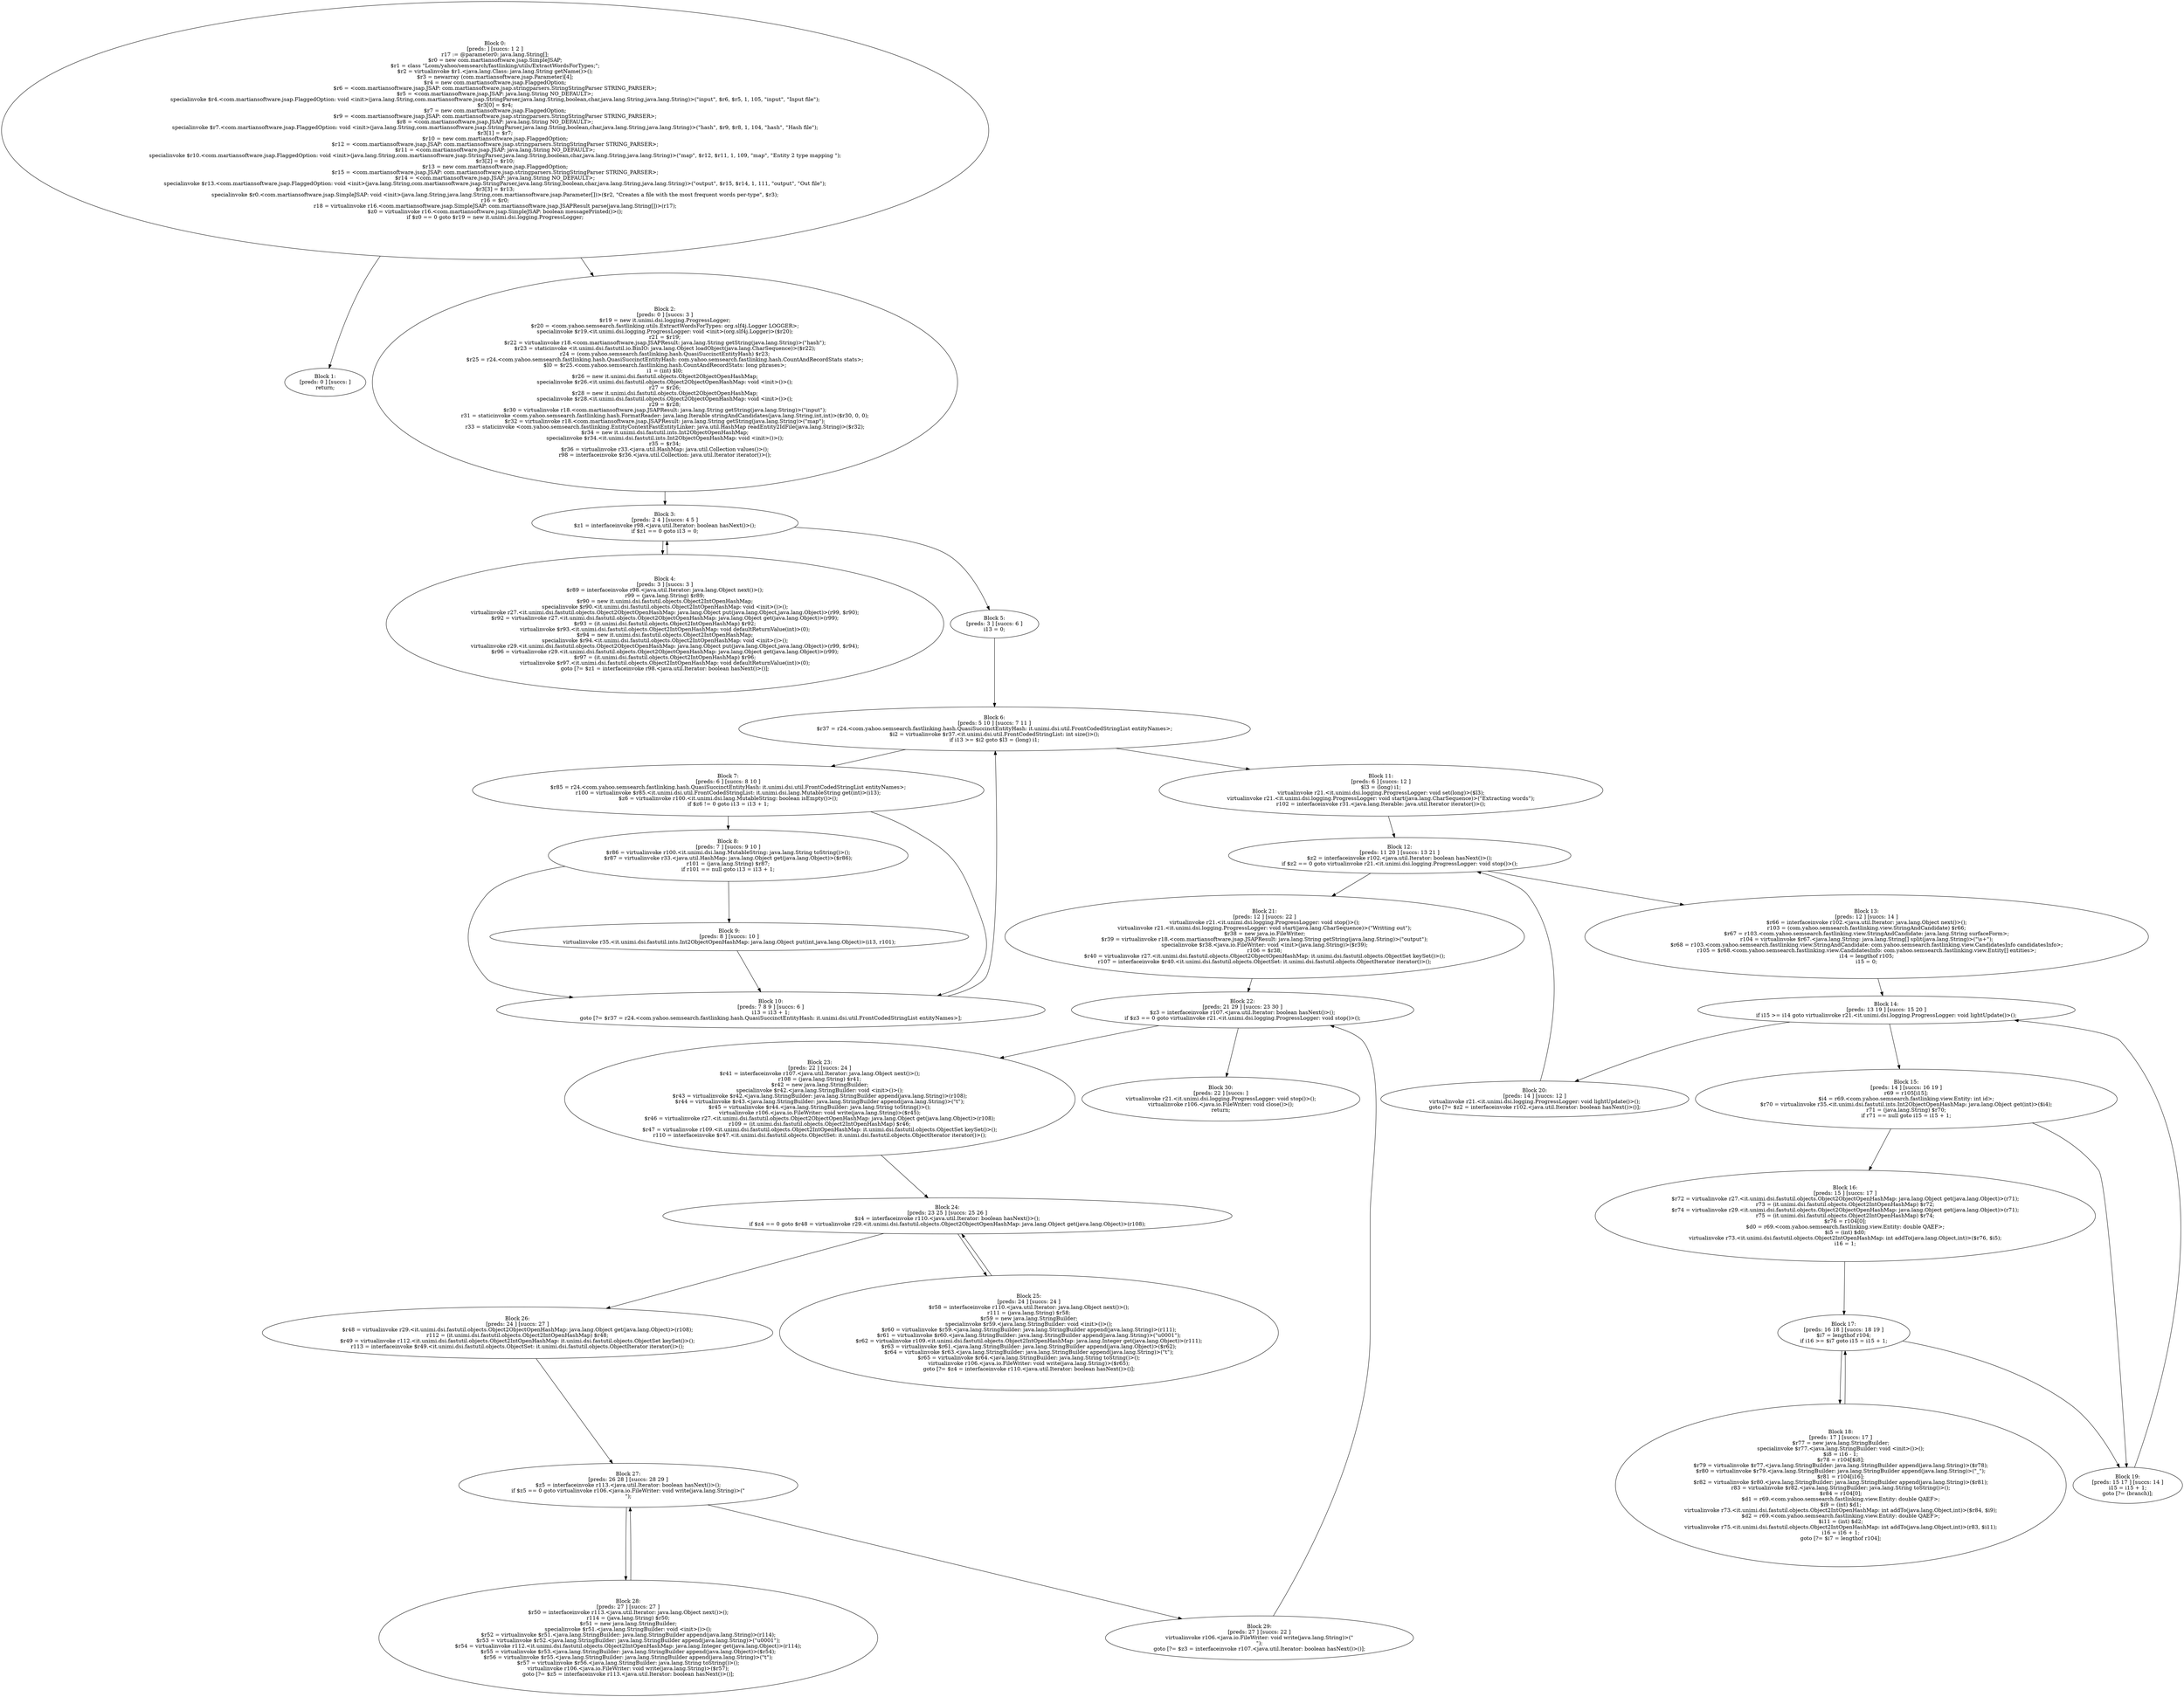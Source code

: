 digraph "unitGraph" {
    "Block 0:
[preds: ] [succs: 1 2 ]
r17 := @parameter0: java.lang.String[];
$r0 = new com.martiansoftware.jsap.SimpleJSAP;
$r1 = class \"Lcom/yahoo/semsearch/fastlinking/utils/ExtractWordsForTypes;\";
$r2 = virtualinvoke $r1.<java.lang.Class: java.lang.String getName()>();
$r3 = newarray (com.martiansoftware.jsap.Parameter)[4];
$r4 = new com.martiansoftware.jsap.FlaggedOption;
$r6 = <com.martiansoftware.jsap.JSAP: com.martiansoftware.jsap.stringparsers.StringStringParser STRING_PARSER>;
$r5 = <com.martiansoftware.jsap.JSAP: java.lang.String NO_DEFAULT>;
specialinvoke $r4.<com.martiansoftware.jsap.FlaggedOption: void <init>(java.lang.String,com.martiansoftware.jsap.StringParser,java.lang.String,boolean,char,java.lang.String,java.lang.String)>(\"input\", $r6, $r5, 1, 105, \"input\", \"Input file\");
$r3[0] = $r4;
$r7 = new com.martiansoftware.jsap.FlaggedOption;
$r9 = <com.martiansoftware.jsap.JSAP: com.martiansoftware.jsap.stringparsers.StringStringParser STRING_PARSER>;
$r8 = <com.martiansoftware.jsap.JSAP: java.lang.String NO_DEFAULT>;
specialinvoke $r7.<com.martiansoftware.jsap.FlaggedOption: void <init>(java.lang.String,com.martiansoftware.jsap.StringParser,java.lang.String,boolean,char,java.lang.String,java.lang.String)>(\"hash\", $r9, $r8, 1, 104, \"hash\", \"Hash file\");
$r3[1] = $r7;
$r10 = new com.martiansoftware.jsap.FlaggedOption;
$r12 = <com.martiansoftware.jsap.JSAP: com.martiansoftware.jsap.stringparsers.StringStringParser STRING_PARSER>;
$r11 = <com.martiansoftware.jsap.JSAP: java.lang.String NO_DEFAULT>;
specialinvoke $r10.<com.martiansoftware.jsap.FlaggedOption: void <init>(java.lang.String,com.martiansoftware.jsap.StringParser,java.lang.String,boolean,char,java.lang.String,java.lang.String)>(\"map\", $r12, $r11, 1, 109, \"map\", \"Entity 2 type mapping \");
$r3[2] = $r10;
$r13 = new com.martiansoftware.jsap.FlaggedOption;
$r15 = <com.martiansoftware.jsap.JSAP: com.martiansoftware.jsap.stringparsers.StringStringParser STRING_PARSER>;
$r14 = <com.martiansoftware.jsap.JSAP: java.lang.String NO_DEFAULT>;
specialinvoke $r13.<com.martiansoftware.jsap.FlaggedOption: void <init>(java.lang.String,com.martiansoftware.jsap.StringParser,java.lang.String,boolean,char,java.lang.String,java.lang.String)>(\"output\", $r15, $r14, 1, 111, \"output\", \"Out file\");
$r3[3] = $r13;
specialinvoke $r0.<com.martiansoftware.jsap.SimpleJSAP: void <init>(java.lang.String,java.lang.String,com.martiansoftware.jsap.Parameter[])>($r2, \"Creates a file with the most frequent words per-type\", $r3);
r16 = $r0;
r18 = virtualinvoke r16.<com.martiansoftware.jsap.SimpleJSAP: com.martiansoftware.jsap.JSAPResult parse(java.lang.String[])>(r17);
$z0 = virtualinvoke r16.<com.martiansoftware.jsap.SimpleJSAP: boolean messagePrinted()>();
if $z0 == 0 goto $r19 = new it.unimi.dsi.logging.ProgressLogger;
"
    "Block 1:
[preds: 0 ] [succs: ]
return;
"
    "Block 2:
[preds: 0 ] [succs: 3 ]
$r19 = new it.unimi.dsi.logging.ProgressLogger;
$r20 = <com.yahoo.semsearch.fastlinking.utils.ExtractWordsForTypes: org.slf4j.Logger LOGGER>;
specialinvoke $r19.<it.unimi.dsi.logging.ProgressLogger: void <init>(org.slf4j.Logger)>($r20);
r21 = $r19;
$r22 = virtualinvoke r18.<com.martiansoftware.jsap.JSAPResult: java.lang.String getString(java.lang.String)>(\"hash\");
$r23 = staticinvoke <it.unimi.dsi.fastutil.io.BinIO: java.lang.Object loadObject(java.lang.CharSequence)>($r22);
r24 = (com.yahoo.semsearch.fastlinking.hash.QuasiSuccinctEntityHash) $r23;
$r25 = r24.<com.yahoo.semsearch.fastlinking.hash.QuasiSuccinctEntityHash: com.yahoo.semsearch.fastlinking.hash.CountAndRecordStats stats>;
$l0 = $r25.<com.yahoo.semsearch.fastlinking.hash.CountAndRecordStats: long phrases>;
i1 = (int) $l0;
$r26 = new it.unimi.dsi.fastutil.objects.Object2ObjectOpenHashMap;
specialinvoke $r26.<it.unimi.dsi.fastutil.objects.Object2ObjectOpenHashMap: void <init>()>();
r27 = $r26;
$r28 = new it.unimi.dsi.fastutil.objects.Object2ObjectOpenHashMap;
specialinvoke $r28.<it.unimi.dsi.fastutil.objects.Object2ObjectOpenHashMap: void <init>()>();
r29 = $r28;
$r30 = virtualinvoke r18.<com.martiansoftware.jsap.JSAPResult: java.lang.String getString(java.lang.String)>(\"input\");
r31 = staticinvoke <com.yahoo.semsearch.fastlinking.hash.FormatReader: java.lang.Iterable stringAndCandidates(java.lang.String,int,int)>($r30, 0, 0);
$r32 = virtualinvoke r18.<com.martiansoftware.jsap.JSAPResult: java.lang.String getString(java.lang.String)>(\"map\");
r33 = staticinvoke <com.yahoo.semsearch.fastlinking.EntityContextFastEntityLinker: java.util.HashMap readEntity2IdFile(java.lang.String)>($r32);
$r34 = new it.unimi.dsi.fastutil.ints.Int2ObjectOpenHashMap;
specialinvoke $r34.<it.unimi.dsi.fastutil.ints.Int2ObjectOpenHashMap: void <init>()>();
r35 = $r34;
$r36 = virtualinvoke r33.<java.util.HashMap: java.util.Collection values()>();
r98 = interfaceinvoke $r36.<java.util.Collection: java.util.Iterator iterator()>();
"
    "Block 3:
[preds: 2 4 ] [succs: 4 5 ]
$z1 = interfaceinvoke r98.<java.util.Iterator: boolean hasNext()>();
if $z1 == 0 goto i13 = 0;
"
    "Block 4:
[preds: 3 ] [succs: 3 ]
$r89 = interfaceinvoke r98.<java.util.Iterator: java.lang.Object next()>();
r99 = (java.lang.String) $r89;
$r90 = new it.unimi.dsi.fastutil.objects.Object2IntOpenHashMap;
specialinvoke $r90.<it.unimi.dsi.fastutil.objects.Object2IntOpenHashMap: void <init>()>();
virtualinvoke r27.<it.unimi.dsi.fastutil.objects.Object2ObjectOpenHashMap: java.lang.Object put(java.lang.Object,java.lang.Object)>(r99, $r90);
$r92 = virtualinvoke r27.<it.unimi.dsi.fastutil.objects.Object2ObjectOpenHashMap: java.lang.Object get(java.lang.Object)>(r99);
$r93 = (it.unimi.dsi.fastutil.objects.Object2IntOpenHashMap) $r92;
virtualinvoke $r93.<it.unimi.dsi.fastutil.objects.Object2IntOpenHashMap: void defaultReturnValue(int)>(0);
$r94 = new it.unimi.dsi.fastutil.objects.Object2IntOpenHashMap;
specialinvoke $r94.<it.unimi.dsi.fastutil.objects.Object2IntOpenHashMap: void <init>()>();
virtualinvoke r29.<it.unimi.dsi.fastutil.objects.Object2ObjectOpenHashMap: java.lang.Object put(java.lang.Object,java.lang.Object)>(r99, $r94);
$r96 = virtualinvoke r29.<it.unimi.dsi.fastutil.objects.Object2ObjectOpenHashMap: java.lang.Object get(java.lang.Object)>(r99);
$r97 = (it.unimi.dsi.fastutil.objects.Object2IntOpenHashMap) $r96;
virtualinvoke $r97.<it.unimi.dsi.fastutil.objects.Object2IntOpenHashMap: void defaultReturnValue(int)>(0);
goto [?= $z1 = interfaceinvoke r98.<java.util.Iterator: boolean hasNext()>()];
"
    "Block 5:
[preds: 3 ] [succs: 6 ]
i13 = 0;
"
    "Block 6:
[preds: 5 10 ] [succs: 7 11 ]
$r37 = r24.<com.yahoo.semsearch.fastlinking.hash.QuasiSuccinctEntityHash: it.unimi.dsi.util.FrontCodedStringList entityNames>;
$i2 = virtualinvoke $r37.<it.unimi.dsi.util.FrontCodedStringList: int size()>();
if i13 >= $i2 goto $l3 = (long) i1;
"
    "Block 7:
[preds: 6 ] [succs: 8 10 ]
$r85 = r24.<com.yahoo.semsearch.fastlinking.hash.QuasiSuccinctEntityHash: it.unimi.dsi.util.FrontCodedStringList entityNames>;
r100 = virtualinvoke $r85.<it.unimi.dsi.util.FrontCodedStringList: it.unimi.dsi.lang.MutableString get(int)>(i13);
$z6 = virtualinvoke r100.<it.unimi.dsi.lang.MutableString: boolean isEmpty()>();
if $z6 != 0 goto i13 = i13 + 1;
"
    "Block 8:
[preds: 7 ] [succs: 9 10 ]
$r86 = virtualinvoke r100.<it.unimi.dsi.lang.MutableString: java.lang.String toString()>();
$r87 = virtualinvoke r33.<java.util.HashMap: java.lang.Object get(java.lang.Object)>($r86);
r101 = (java.lang.String) $r87;
if r101 == null goto i13 = i13 + 1;
"
    "Block 9:
[preds: 8 ] [succs: 10 ]
virtualinvoke r35.<it.unimi.dsi.fastutil.ints.Int2ObjectOpenHashMap: java.lang.Object put(int,java.lang.Object)>(i13, r101);
"
    "Block 10:
[preds: 7 8 9 ] [succs: 6 ]
i13 = i13 + 1;
goto [?= $r37 = r24.<com.yahoo.semsearch.fastlinking.hash.QuasiSuccinctEntityHash: it.unimi.dsi.util.FrontCodedStringList entityNames>];
"
    "Block 11:
[preds: 6 ] [succs: 12 ]
$l3 = (long) i1;
virtualinvoke r21.<it.unimi.dsi.logging.ProgressLogger: void set(long)>($l3);
virtualinvoke r21.<it.unimi.dsi.logging.ProgressLogger: void start(java.lang.CharSequence)>(\"Extracting words\");
r102 = interfaceinvoke r31.<java.lang.Iterable: java.util.Iterator iterator()>();
"
    "Block 12:
[preds: 11 20 ] [succs: 13 21 ]
$z2 = interfaceinvoke r102.<java.util.Iterator: boolean hasNext()>();
if $z2 == 0 goto virtualinvoke r21.<it.unimi.dsi.logging.ProgressLogger: void stop()>();
"
    "Block 13:
[preds: 12 ] [succs: 14 ]
$r66 = interfaceinvoke r102.<java.util.Iterator: java.lang.Object next()>();
r103 = (com.yahoo.semsearch.fastlinking.view.StringAndCandidate) $r66;
$r67 = r103.<com.yahoo.semsearch.fastlinking.view.StringAndCandidate: java.lang.String surfaceForm>;
r104 = virtualinvoke $r67.<java.lang.String: java.lang.String[] split(java.lang.String)>(\"\\s+\");
$r68 = r103.<com.yahoo.semsearch.fastlinking.view.StringAndCandidate: com.yahoo.semsearch.fastlinking.view.CandidatesInfo candidatesInfo>;
r105 = $r68.<com.yahoo.semsearch.fastlinking.view.CandidatesInfo: com.yahoo.semsearch.fastlinking.view.Entity[] entities>;
i14 = lengthof r105;
i15 = 0;
"
    "Block 14:
[preds: 13 19 ] [succs: 15 20 ]
if i15 >= i14 goto virtualinvoke r21.<it.unimi.dsi.logging.ProgressLogger: void lightUpdate()>();
"
    "Block 15:
[preds: 14 ] [succs: 16 19 ]
r69 = r105[i15];
$i4 = r69.<com.yahoo.semsearch.fastlinking.view.Entity: int id>;
$r70 = virtualinvoke r35.<it.unimi.dsi.fastutil.ints.Int2ObjectOpenHashMap: java.lang.Object get(int)>($i4);
r71 = (java.lang.String) $r70;
if r71 == null goto i15 = i15 + 1;
"
    "Block 16:
[preds: 15 ] [succs: 17 ]
$r72 = virtualinvoke r27.<it.unimi.dsi.fastutil.objects.Object2ObjectOpenHashMap: java.lang.Object get(java.lang.Object)>(r71);
r73 = (it.unimi.dsi.fastutil.objects.Object2IntOpenHashMap) $r72;
$r74 = virtualinvoke r29.<it.unimi.dsi.fastutil.objects.Object2ObjectOpenHashMap: java.lang.Object get(java.lang.Object)>(r71);
r75 = (it.unimi.dsi.fastutil.objects.Object2IntOpenHashMap) $r74;
$r76 = r104[0];
$d0 = r69.<com.yahoo.semsearch.fastlinking.view.Entity: double QAEF>;
$i5 = (int) $d0;
virtualinvoke r73.<it.unimi.dsi.fastutil.objects.Object2IntOpenHashMap: int addTo(java.lang.Object,int)>($r76, $i5);
i16 = 1;
"
    "Block 17:
[preds: 16 18 ] [succs: 18 19 ]
$i7 = lengthof r104;
if i16 >= $i7 goto i15 = i15 + 1;
"
    "Block 18:
[preds: 17 ] [succs: 17 ]
$r77 = new java.lang.StringBuilder;
specialinvoke $r77.<java.lang.StringBuilder: void <init>()>();
$i8 = i16 - 1;
$r78 = r104[$i8];
$r79 = virtualinvoke $r77.<java.lang.StringBuilder: java.lang.StringBuilder append(java.lang.String)>($r78);
$r80 = virtualinvoke $r79.<java.lang.StringBuilder: java.lang.StringBuilder append(java.lang.String)>(\"_\");
$r81 = r104[i16];
$r82 = virtualinvoke $r80.<java.lang.StringBuilder: java.lang.StringBuilder append(java.lang.String)>($r81);
r83 = virtualinvoke $r82.<java.lang.StringBuilder: java.lang.String toString()>();
$r84 = r104[0];
$d1 = r69.<com.yahoo.semsearch.fastlinking.view.Entity: double QAEF>;
$i9 = (int) $d1;
virtualinvoke r73.<it.unimi.dsi.fastutil.objects.Object2IntOpenHashMap: int addTo(java.lang.Object,int)>($r84, $i9);
$d2 = r69.<com.yahoo.semsearch.fastlinking.view.Entity: double QAEF>;
$i11 = (int) $d2;
virtualinvoke r75.<it.unimi.dsi.fastutil.objects.Object2IntOpenHashMap: int addTo(java.lang.Object,int)>(r83, $i11);
i16 = i16 + 1;
goto [?= $i7 = lengthof r104];
"
    "Block 19:
[preds: 15 17 ] [succs: 14 ]
i15 = i15 + 1;
goto [?= (branch)];
"
    "Block 20:
[preds: 14 ] [succs: 12 ]
virtualinvoke r21.<it.unimi.dsi.logging.ProgressLogger: void lightUpdate()>();
goto [?= $z2 = interfaceinvoke r102.<java.util.Iterator: boolean hasNext()>()];
"
    "Block 21:
[preds: 12 ] [succs: 22 ]
virtualinvoke r21.<it.unimi.dsi.logging.ProgressLogger: void stop()>();
virtualinvoke r21.<it.unimi.dsi.logging.ProgressLogger: void start(java.lang.CharSequence)>(\"Writting out\");
$r38 = new java.io.FileWriter;
$r39 = virtualinvoke r18.<com.martiansoftware.jsap.JSAPResult: java.lang.String getString(java.lang.String)>(\"output\");
specialinvoke $r38.<java.io.FileWriter: void <init>(java.lang.String)>($r39);
r106 = $r38;
$r40 = virtualinvoke r27.<it.unimi.dsi.fastutil.objects.Object2ObjectOpenHashMap: it.unimi.dsi.fastutil.objects.ObjectSet keySet()>();
r107 = interfaceinvoke $r40.<it.unimi.dsi.fastutil.objects.ObjectSet: it.unimi.dsi.fastutil.objects.ObjectIterator iterator()>();
"
    "Block 22:
[preds: 21 29 ] [succs: 23 30 ]
$z3 = interfaceinvoke r107.<java.util.Iterator: boolean hasNext()>();
if $z3 == 0 goto virtualinvoke r21.<it.unimi.dsi.logging.ProgressLogger: void stop()>();
"
    "Block 23:
[preds: 22 ] [succs: 24 ]
$r41 = interfaceinvoke r107.<java.util.Iterator: java.lang.Object next()>();
r108 = (java.lang.String) $r41;
$r42 = new java.lang.StringBuilder;
specialinvoke $r42.<java.lang.StringBuilder: void <init>()>();
$r43 = virtualinvoke $r42.<java.lang.StringBuilder: java.lang.StringBuilder append(java.lang.String)>(r108);
$r44 = virtualinvoke $r43.<java.lang.StringBuilder: java.lang.StringBuilder append(java.lang.String)>(\"\t\");
$r45 = virtualinvoke $r44.<java.lang.StringBuilder: java.lang.String toString()>();
virtualinvoke r106.<java.io.FileWriter: void write(java.lang.String)>($r45);
$r46 = virtualinvoke r27.<it.unimi.dsi.fastutil.objects.Object2ObjectOpenHashMap: java.lang.Object get(java.lang.Object)>(r108);
r109 = (it.unimi.dsi.fastutil.objects.Object2IntOpenHashMap) $r46;
$r47 = virtualinvoke r109.<it.unimi.dsi.fastutil.objects.Object2IntOpenHashMap: it.unimi.dsi.fastutil.objects.ObjectSet keySet()>();
r110 = interfaceinvoke $r47.<it.unimi.dsi.fastutil.objects.ObjectSet: it.unimi.dsi.fastutil.objects.ObjectIterator iterator()>();
"
    "Block 24:
[preds: 23 25 ] [succs: 25 26 ]
$z4 = interfaceinvoke r110.<java.util.Iterator: boolean hasNext()>();
if $z4 == 0 goto $r48 = virtualinvoke r29.<it.unimi.dsi.fastutil.objects.Object2ObjectOpenHashMap: java.lang.Object get(java.lang.Object)>(r108);
"
    "Block 25:
[preds: 24 ] [succs: 24 ]
$r58 = interfaceinvoke r110.<java.util.Iterator: java.lang.Object next()>();
r111 = (java.lang.String) $r58;
$r59 = new java.lang.StringBuilder;
specialinvoke $r59.<java.lang.StringBuilder: void <init>()>();
$r60 = virtualinvoke $r59.<java.lang.StringBuilder: java.lang.StringBuilder append(java.lang.String)>(r111);
$r61 = virtualinvoke $r60.<java.lang.StringBuilder: java.lang.StringBuilder append(java.lang.String)>(\"\u0001\");
$r62 = virtualinvoke r109.<it.unimi.dsi.fastutil.objects.Object2IntOpenHashMap: java.lang.Integer get(java.lang.Object)>(r111);
$r63 = virtualinvoke $r61.<java.lang.StringBuilder: java.lang.StringBuilder append(java.lang.Object)>($r62);
$r64 = virtualinvoke $r63.<java.lang.StringBuilder: java.lang.StringBuilder append(java.lang.String)>(\"\t\");
$r65 = virtualinvoke $r64.<java.lang.StringBuilder: java.lang.String toString()>();
virtualinvoke r106.<java.io.FileWriter: void write(java.lang.String)>($r65);
goto [?= $z4 = interfaceinvoke r110.<java.util.Iterator: boolean hasNext()>()];
"
    "Block 26:
[preds: 24 ] [succs: 27 ]
$r48 = virtualinvoke r29.<it.unimi.dsi.fastutil.objects.Object2ObjectOpenHashMap: java.lang.Object get(java.lang.Object)>(r108);
r112 = (it.unimi.dsi.fastutil.objects.Object2IntOpenHashMap) $r48;
$r49 = virtualinvoke r112.<it.unimi.dsi.fastutil.objects.Object2IntOpenHashMap: it.unimi.dsi.fastutil.objects.ObjectSet keySet()>();
r113 = interfaceinvoke $r49.<it.unimi.dsi.fastutil.objects.ObjectSet: it.unimi.dsi.fastutil.objects.ObjectIterator iterator()>();
"
    "Block 27:
[preds: 26 28 ] [succs: 28 29 ]
$z5 = interfaceinvoke r113.<java.util.Iterator: boolean hasNext()>();
if $z5 == 0 goto virtualinvoke r106.<java.io.FileWriter: void write(java.lang.String)>(\"\n\");
"
    "Block 28:
[preds: 27 ] [succs: 27 ]
$r50 = interfaceinvoke r113.<java.util.Iterator: java.lang.Object next()>();
r114 = (java.lang.String) $r50;
$r51 = new java.lang.StringBuilder;
specialinvoke $r51.<java.lang.StringBuilder: void <init>()>();
$r52 = virtualinvoke $r51.<java.lang.StringBuilder: java.lang.StringBuilder append(java.lang.String)>(r114);
$r53 = virtualinvoke $r52.<java.lang.StringBuilder: java.lang.StringBuilder append(java.lang.String)>(\"\u0001\");
$r54 = virtualinvoke r112.<it.unimi.dsi.fastutil.objects.Object2IntOpenHashMap: java.lang.Integer get(java.lang.Object)>(r114);
$r55 = virtualinvoke $r53.<java.lang.StringBuilder: java.lang.StringBuilder append(java.lang.Object)>($r54);
$r56 = virtualinvoke $r55.<java.lang.StringBuilder: java.lang.StringBuilder append(java.lang.String)>(\"\t\");
$r57 = virtualinvoke $r56.<java.lang.StringBuilder: java.lang.String toString()>();
virtualinvoke r106.<java.io.FileWriter: void write(java.lang.String)>($r57);
goto [?= $z5 = interfaceinvoke r113.<java.util.Iterator: boolean hasNext()>()];
"
    "Block 29:
[preds: 27 ] [succs: 22 ]
virtualinvoke r106.<java.io.FileWriter: void write(java.lang.String)>(\"\n\");
goto [?= $z3 = interfaceinvoke r107.<java.util.Iterator: boolean hasNext()>()];
"
    "Block 30:
[preds: 22 ] [succs: ]
virtualinvoke r21.<it.unimi.dsi.logging.ProgressLogger: void stop()>();
virtualinvoke r106.<java.io.FileWriter: void close()>();
return;
"
    "Block 0:
[preds: ] [succs: 1 2 ]
r17 := @parameter0: java.lang.String[];
$r0 = new com.martiansoftware.jsap.SimpleJSAP;
$r1 = class \"Lcom/yahoo/semsearch/fastlinking/utils/ExtractWordsForTypes;\";
$r2 = virtualinvoke $r1.<java.lang.Class: java.lang.String getName()>();
$r3 = newarray (com.martiansoftware.jsap.Parameter)[4];
$r4 = new com.martiansoftware.jsap.FlaggedOption;
$r6 = <com.martiansoftware.jsap.JSAP: com.martiansoftware.jsap.stringparsers.StringStringParser STRING_PARSER>;
$r5 = <com.martiansoftware.jsap.JSAP: java.lang.String NO_DEFAULT>;
specialinvoke $r4.<com.martiansoftware.jsap.FlaggedOption: void <init>(java.lang.String,com.martiansoftware.jsap.StringParser,java.lang.String,boolean,char,java.lang.String,java.lang.String)>(\"input\", $r6, $r5, 1, 105, \"input\", \"Input file\");
$r3[0] = $r4;
$r7 = new com.martiansoftware.jsap.FlaggedOption;
$r9 = <com.martiansoftware.jsap.JSAP: com.martiansoftware.jsap.stringparsers.StringStringParser STRING_PARSER>;
$r8 = <com.martiansoftware.jsap.JSAP: java.lang.String NO_DEFAULT>;
specialinvoke $r7.<com.martiansoftware.jsap.FlaggedOption: void <init>(java.lang.String,com.martiansoftware.jsap.StringParser,java.lang.String,boolean,char,java.lang.String,java.lang.String)>(\"hash\", $r9, $r8, 1, 104, \"hash\", \"Hash file\");
$r3[1] = $r7;
$r10 = new com.martiansoftware.jsap.FlaggedOption;
$r12 = <com.martiansoftware.jsap.JSAP: com.martiansoftware.jsap.stringparsers.StringStringParser STRING_PARSER>;
$r11 = <com.martiansoftware.jsap.JSAP: java.lang.String NO_DEFAULT>;
specialinvoke $r10.<com.martiansoftware.jsap.FlaggedOption: void <init>(java.lang.String,com.martiansoftware.jsap.StringParser,java.lang.String,boolean,char,java.lang.String,java.lang.String)>(\"map\", $r12, $r11, 1, 109, \"map\", \"Entity 2 type mapping \");
$r3[2] = $r10;
$r13 = new com.martiansoftware.jsap.FlaggedOption;
$r15 = <com.martiansoftware.jsap.JSAP: com.martiansoftware.jsap.stringparsers.StringStringParser STRING_PARSER>;
$r14 = <com.martiansoftware.jsap.JSAP: java.lang.String NO_DEFAULT>;
specialinvoke $r13.<com.martiansoftware.jsap.FlaggedOption: void <init>(java.lang.String,com.martiansoftware.jsap.StringParser,java.lang.String,boolean,char,java.lang.String,java.lang.String)>(\"output\", $r15, $r14, 1, 111, \"output\", \"Out file\");
$r3[3] = $r13;
specialinvoke $r0.<com.martiansoftware.jsap.SimpleJSAP: void <init>(java.lang.String,java.lang.String,com.martiansoftware.jsap.Parameter[])>($r2, \"Creates a file with the most frequent words per-type\", $r3);
r16 = $r0;
r18 = virtualinvoke r16.<com.martiansoftware.jsap.SimpleJSAP: com.martiansoftware.jsap.JSAPResult parse(java.lang.String[])>(r17);
$z0 = virtualinvoke r16.<com.martiansoftware.jsap.SimpleJSAP: boolean messagePrinted()>();
if $z0 == 0 goto $r19 = new it.unimi.dsi.logging.ProgressLogger;
"->"Block 1:
[preds: 0 ] [succs: ]
return;
";
    "Block 0:
[preds: ] [succs: 1 2 ]
r17 := @parameter0: java.lang.String[];
$r0 = new com.martiansoftware.jsap.SimpleJSAP;
$r1 = class \"Lcom/yahoo/semsearch/fastlinking/utils/ExtractWordsForTypes;\";
$r2 = virtualinvoke $r1.<java.lang.Class: java.lang.String getName()>();
$r3 = newarray (com.martiansoftware.jsap.Parameter)[4];
$r4 = new com.martiansoftware.jsap.FlaggedOption;
$r6 = <com.martiansoftware.jsap.JSAP: com.martiansoftware.jsap.stringparsers.StringStringParser STRING_PARSER>;
$r5 = <com.martiansoftware.jsap.JSAP: java.lang.String NO_DEFAULT>;
specialinvoke $r4.<com.martiansoftware.jsap.FlaggedOption: void <init>(java.lang.String,com.martiansoftware.jsap.StringParser,java.lang.String,boolean,char,java.lang.String,java.lang.String)>(\"input\", $r6, $r5, 1, 105, \"input\", \"Input file\");
$r3[0] = $r4;
$r7 = new com.martiansoftware.jsap.FlaggedOption;
$r9 = <com.martiansoftware.jsap.JSAP: com.martiansoftware.jsap.stringparsers.StringStringParser STRING_PARSER>;
$r8 = <com.martiansoftware.jsap.JSAP: java.lang.String NO_DEFAULT>;
specialinvoke $r7.<com.martiansoftware.jsap.FlaggedOption: void <init>(java.lang.String,com.martiansoftware.jsap.StringParser,java.lang.String,boolean,char,java.lang.String,java.lang.String)>(\"hash\", $r9, $r8, 1, 104, \"hash\", \"Hash file\");
$r3[1] = $r7;
$r10 = new com.martiansoftware.jsap.FlaggedOption;
$r12 = <com.martiansoftware.jsap.JSAP: com.martiansoftware.jsap.stringparsers.StringStringParser STRING_PARSER>;
$r11 = <com.martiansoftware.jsap.JSAP: java.lang.String NO_DEFAULT>;
specialinvoke $r10.<com.martiansoftware.jsap.FlaggedOption: void <init>(java.lang.String,com.martiansoftware.jsap.StringParser,java.lang.String,boolean,char,java.lang.String,java.lang.String)>(\"map\", $r12, $r11, 1, 109, \"map\", \"Entity 2 type mapping \");
$r3[2] = $r10;
$r13 = new com.martiansoftware.jsap.FlaggedOption;
$r15 = <com.martiansoftware.jsap.JSAP: com.martiansoftware.jsap.stringparsers.StringStringParser STRING_PARSER>;
$r14 = <com.martiansoftware.jsap.JSAP: java.lang.String NO_DEFAULT>;
specialinvoke $r13.<com.martiansoftware.jsap.FlaggedOption: void <init>(java.lang.String,com.martiansoftware.jsap.StringParser,java.lang.String,boolean,char,java.lang.String,java.lang.String)>(\"output\", $r15, $r14, 1, 111, \"output\", \"Out file\");
$r3[3] = $r13;
specialinvoke $r0.<com.martiansoftware.jsap.SimpleJSAP: void <init>(java.lang.String,java.lang.String,com.martiansoftware.jsap.Parameter[])>($r2, \"Creates a file with the most frequent words per-type\", $r3);
r16 = $r0;
r18 = virtualinvoke r16.<com.martiansoftware.jsap.SimpleJSAP: com.martiansoftware.jsap.JSAPResult parse(java.lang.String[])>(r17);
$z0 = virtualinvoke r16.<com.martiansoftware.jsap.SimpleJSAP: boolean messagePrinted()>();
if $z0 == 0 goto $r19 = new it.unimi.dsi.logging.ProgressLogger;
"->"Block 2:
[preds: 0 ] [succs: 3 ]
$r19 = new it.unimi.dsi.logging.ProgressLogger;
$r20 = <com.yahoo.semsearch.fastlinking.utils.ExtractWordsForTypes: org.slf4j.Logger LOGGER>;
specialinvoke $r19.<it.unimi.dsi.logging.ProgressLogger: void <init>(org.slf4j.Logger)>($r20);
r21 = $r19;
$r22 = virtualinvoke r18.<com.martiansoftware.jsap.JSAPResult: java.lang.String getString(java.lang.String)>(\"hash\");
$r23 = staticinvoke <it.unimi.dsi.fastutil.io.BinIO: java.lang.Object loadObject(java.lang.CharSequence)>($r22);
r24 = (com.yahoo.semsearch.fastlinking.hash.QuasiSuccinctEntityHash) $r23;
$r25 = r24.<com.yahoo.semsearch.fastlinking.hash.QuasiSuccinctEntityHash: com.yahoo.semsearch.fastlinking.hash.CountAndRecordStats stats>;
$l0 = $r25.<com.yahoo.semsearch.fastlinking.hash.CountAndRecordStats: long phrases>;
i1 = (int) $l0;
$r26 = new it.unimi.dsi.fastutil.objects.Object2ObjectOpenHashMap;
specialinvoke $r26.<it.unimi.dsi.fastutil.objects.Object2ObjectOpenHashMap: void <init>()>();
r27 = $r26;
$r28 = new it.unimi.dsi.fastutil.objects.Object2ObjectOpenHashMap;
specialinvoke $r28.<it.unimi.dsi.fastutil.objects.Object2ObjectOpenHashMap: void <init>()>();
r29 = $r28;
$r30 = virtualinvoke r18.<com.martiansoftware.jsap.JSAPResult: java.lang.String getString(java.lang.String)>(\"input\");
r31 = staticinvoke <com.yahoo.semsearch.fastlinking.hash.FormatReader: java.lang.Iterable stringAndCandidates(java.lang.String,int,int)>($r30, 0, 0);
$r32 = virtualinvoke r18.<com.martiansoftware.jsap.JSAPResult: java.lang.String getString(java.lang.String)>(\"map\");
r33 = staticinvoke <com.yahoo.semsearch.fastlinking.EntityContextFastEntityLinker: java.util.HashMap readEntity2IdFile(java.lang.String)>($r32);
$r34 = new it.unimi.dsi.fastutil.ints.Int2ObjectOpenHashMap;
specialinvoke $r34.<it.unimi.dsi.fastutil.ints.Int2ObjectOpenHashMap: void <init>()>();
r35 = $r34;
$r36 = virtualinvoke r33.<java.util.HashMap: java.util.Collection values()>();
r98 = interfaceinvoke $r36.<java.util.Collection: java.util.Iterator iterator()>();
";
    "Block 2:
[preds: 0 ] [succs: 3 ]
$r19 = new it.unimi.dsi.logging.ProgressLogger;
$r20 = <com.yahoo.semsearch.fastlinking.utils.ExtractWordsForTypes: org.slf4j.Logger LOGGER>;
specialinvoke $r19.<it.unimi.dsi.logging.ProgressLogger: void <init>(org.slf4j.Logger)>($r20);
r21 = $r19;
$r22 = virtualinvoke r18.<com.martiansoftware.jsap.JSAPResult: java.lang.String getString(java.lang.String)>(\"hash\");
$r23 = staticinvoke <it.unimi.dsi.fastutil.io.BinIO: java.lang.Object loadObject(java.lang.CharSequence)>($r22);
r24 = (com.yahoo.semsearch.fastlinking.hash.QuasiSuccinctEntityHash) $r23;
$r25 = r24.<com.yahoo.semsearch.fastlinking.hash.QuasiSuccinctEntityHash: com.yahoo.semsearch.fastlinking.hash.CountAndRecordStats stats>;
$l0 = $r25.<com.yahoo.semsearch.fastlinking.hash.CountAndRecordStats: long phrases>;
i1 = (int) $l0;
$r26 = new it.unimi.dsi.fastutil.objects.Object2ObjectOpenHashMap;
specialinvoke $r26.<it.unimi.dsi.fastutil.objects.Object2ObjectOpenHashMap: void <init>()>();
r27 = $r26;
$r28 = new it.unimi.dsi.fastutil.objects.Object2ObjectOpenHashMap;
specialinvoke $r28.<it.unimi.dsi.fastutil.objects.Object2ObjectOpenHashMap: void <init>()>();
r29 = $r28;
$r30 = virtualinvoke r18.<com.martiansoftware.jsap.JSAPResult: java.lang.String getString(java.lang.String)>(\"input\");
r31 = staticinvoke <com.yahoo.semsearch.fastlinking.hash.FormatReader: java.lang.Iterable stringAndCandidates(java.lang.String,int,int)>($r30, 0, 0);
$r32 = virtualinvoke r18.<com.martiansoftware.jsap.JSAPResult: java.lang.String getString(java.lang.String)>(\"map\");
r33 = staticinvoke <com.yahoo.semsearch.fastlinking.EntityContextFastEntityLinker: java.util.HashMap readEntity2IdFile(java.lang.String)>($r32);
$r34 = new it.unimi.dsi.fastutil.ints.Int2ObjectOpenHashMap;
specialinvoke $r34.<it.unimi.dsi.fastutil.ints.Int2ObjectOpenHashMap: void <init>()>();
r35 = $r34;
$r36 = virtualinvoke r33.<java.util.HashMap: java.util.Collection values()>();
r98 = interfaceinvoke $r36.<java.util.Collection: java.util.Iterator iterator()>();
"->"Block 3:
[preds: 2 4 ] [succs: 4 5 ]
$z1 = interfaceinvoke r98.<java.util.Iterator: boolean hasNext()>();
if $z1 == 0 goto i13 = 0;
";
    "Block 3:
[preds: 2 4 ] [succs: 4 5 ]
$z1 = interfaceinvoke r98.<java.util.Iterator: boolean hasNext()>();
if $z1 == 0 goto i13 = 0;
"->"Block 4:
[preds: 3 ] [succs: 3 ]
$r89 = interfaceinvoke r98.<java.util.Iterator: java.lang.Object next()>();
r99 = (java.lang.String) $r89;
$r90 = new it.unimi.dsi.fastutil.objects.Object2IntOpenHashMap;
specialinvoke $r90.<it.unimi.dsi.fastutil.objects.Object2IntOpenHashMap: void <init>()>();
virtualinvoke r27.<it.unimi.dsi.fastutil.objects.Object2ObjectOpenHashMap: java.lang.Object put(java.lang.Object,java.lang.Object)>(r99, $r90);
$r92 = virtualinvoke r27.<it.unimi.dsi.fastutil.objects.Object2ObjectOpenHashMap: java.lang.Object get(java.lang.Object)>(r99);
$r93 = (it.unimi.dsi.fastutil.objects.Object2IntOpenHashMap) $r92;
virtualinvoke $r93.<it.unimi.dsi.fastutil.objects.Object2IntOpenHashMap: void defaultReturnValue(int)>(0);
$r94 = new it.unimi.dsi.fastutil.objects.Object2IntOpenHashMap;
specialinvoke $r94.<it.unimi.dsi.fastutil.objects.Object2IntOpenHashMap: void <init>()>();
virtualinvoke r29.<it.unimi.dsi.fastutil.objects.Object2ObjectOpenHashMap: java.lang.Object put(java.lang.Object,java.lang.Object)>(r99, $r94);
$r96 = virtualinvoke r29.<it.unimi.dsi.fastutil.objects.Object2ObjectOpenHashMap: java.lang.Object get(java.lang.Object)>(r99);
$r97 = (it.unimi.dsi.fastutil.objects.Object2IntOpenHashMap) $r96;
virtualinvoke $r97.<it.unimi.dsi.fastutil.objects.Object2IntOpenHashMap: void defaultReturnValue(int)>(0);
goto [?= $z1 = interfaceinvoke r98.<java.util.Iterator: boolean hasNext()>()];
";
    "Block 3:
[preds: 2 4 ] [succs: 4 5 ]
$z1 = interfaceinvoke r98.<java.util.Iterator: boolean hasNext()>();
if $z1 == 0 goto i13 = 0;
"->"Block 5:
[preds: 3 ] [succs: 6 ]
i13 = 0;
";
    "Block 4:
[preds: 3 ] [succs: 3 ]
$r89 = interfaceinvoke r98.<java.util.Iterator: java.lang.Object next()>();
r99 = (java.lang.String) $r89;
$r90 = new it.unimi.dsi.fastutil.objects.Object2IntOpenHashMap;
specialinvoke $r90.<it.unimi.dsi.fastutil.objects.Object2IntOpenHashMap: void <init>()>();
virtualinvoke r27.<it.unimi.dsi.fastutil.objects.Object2ObjectOpenHashMap: java.lang.Object put(java.lang.Object,java.lang.Object)>(r99, $r90);
$r92 = virtualinvoke r27.<it.unimi.dsi.fastutil.objects.Object2ObjectOpenHashMap: java.lang.Object get(java.lang.Object)>(r99);
$r93 = (it.unimi.dsi.fastutil.objects.Object2IntOpenHashMap) $r92;
virtualinvoke $r93.<it.unimi.dsi.fastutil.objects.Object2IntOpenHashMap: void defaultReturnValue(int)>(0);
$r94 = new it.unimi.dsi.fastutil.objects.Object2IntOpenHashMap;
specialinvoke $r94.<it.unimi.dsi.fastutil.objects.Object2IntOpenHashMap: void <init>()>();
virtualinvoke r29.<it.unimi.dsi.fastutil.objects.Object2ObjectOpenHashMap: java.lang.Object put(java.lang.Object,java.lang.Object)>(r99, $r94);
$r96 = virtualinvoke r29.<it.unimi.dsi.fastutil.objects.Object2ObjectOpenHashMap: java.lang.Object get(java.lang.Object)>(r99);
$r97 = (it.unimi.dsi.fastutil.objects.Object2IntOpenHashMap) $r96;
virtualinvoke $r97.<it.unimi.dsi.fastutil.objects.Object2IntOpenHashMap: void defaultReturnValue(int)>(0);
goto [?= $z1 = interfaceinvoke r98.<java.util.Iterator: boolean hasNext()>()];
"->"Block 3:
[preds: 2 4 ] [succs: 4 5 ]
$z1 = interfaceinvoke r98.<java.util.Iterator: boolean hasNext()>();
if $z1 == 0 goto i13 = 0;
";
    "Block 5:
[preds: 3 ] [succs: 6 ]
i13 = 0;
"->"Block 6:
[preds: 5 10 ] [succs: 7 11 ]
$r37 = r24.<com.yahoo.semsearch.fastlinking.hash.QuasiSuccinctEntityHash: it.unimi.dsi.util.FrontCodedStringList entityNames>;
$i2 = virtualinvoke $r37.<it.unimi.dsi.util.FrontCodedStringList: int size()>();
if i13 >= $i2 goto $l3 = (long) i1;
";
    "Block 6:
[preds: 5 10 ] [succs: 7 11 ]
$r37 = r24.<com.yahoo.semsearch.fastlinking.hash.QuasiSuccinctEntityHash: it.unimi.dsi.util.FrontCodedStringList entityNames>;
$i2 = virtualinvoke $r37.<it.unimi.dsi.util.FrontCodedStringList: int size()>();
if i13 >= $i2 goto $l3 = (long) i1;
"->"Block 7:
[preds: 6 ] [succs: 8 10 ]
$r85 = r24.<com.yahoo.semsearch.fastlinking.hash.QuasiSuccinctEntityHash: it.unimi.dsi.util.FrontCodedStringList entityNames>;
r100 = virtualinvoke $r85.<it.unimi.dsi.util.FrontCodedStringList: it.unimi.dsi.lang.MutableString get(int)>(i13);
$z6 = virtualinvoke r100.<it.unimi.dsi.lang.MutableString: boolean isEmpty()>();
if $z6 != 0 goto i13 = i13 + 1;
";
    "Block 6:
[preds: 5 10 ] [succs: 7 11 ]
$r37 = r24.<com.yahoo.semsearch.fastlinking.hash.QuasiSuccinctEntityHash: it.unimi.dsi.util.FrontCodedStringList entityNames>;
$i2 = virtualinvoke $r37.<it.unimi.dsi.util.FrontCodedStringList: int size()>();
if i13 >= $i2 goto $l3 = (long) i1;
"->"Block 11:
[preds: 6 ] [succs: 12 ]
$l3 = (long) i1;
virtualinvoke r21.<it.unimi.dsi.logging.ProgressLogger: void set(long)>($l3);
virtualinvoke r21.<it.unimi.dsi.logging.ProgressLogger: void start(java.lang.CharSequence)>(\"Extracting words\");
r102 = interfaceinvoke r31.<java.lang.Iterable: java.util.Iterator iterator()>();
";
    "Block 7:
[preds: 6 ] [succs: 8 10 ]
$r85 = r24.<com.yahoo.semsearch.fastlinking.hash.QuasiSuccinctEntityHash: it.unimi.dsi.util.FrontCodedStringList entityNames>;
r100 = virtualinvoke $r85.<it.unimi.dsi.util.FrontCodedStringList: it.unimi.dsi.lang.MutableString get(int)>(i13);
$z6 = virtualinvoke r100.<it.unimi.dsi.lang.MutableString: boolean isEmpty()>();
if $z6 != 0 goto i13 = i13 + 1;
"->"Block 8:
[preds: 7 ] [succs: 9 10 ]
$r86 = virtualinvoke r100.<it.unimi.dsi.lang.MutableString: java.lang.String toString()>();
$r87 = virtualinvoke r33.<java.util.HashMap: java.lang.Object get(java.lang.Object)>($r86);
r101 = (java.lang.String) $r87;
if r101 == null goto i13 = i13 + 1;
";
    "Block 7:
[preds: 6 ] [succs: 8 10 ]
$r85 = r24.<com.yahoo.semsearch.fastlinking.hash.QuasiSuccinctEntityHash: it.unimi.dsi.util.FrontCodedStringList entityNames>;
r100 = virtualinvoke $r85.<it.unimi.dsi.util.FrontCodedStringList: it.unimi.dsi.lang.MutableString get(int)>(i13);
$z6 = virtualinvoke r100.<it.unimi.dsi.lang.MutableString: boolean isEmpty()>();
if $z6 != 0 goto i13 = i13 + 1;
"->"Block 10:
[preds: 7 8 9 ] [succs: 6 ]
i13 = i13 + 1;
goto [?= $r37 = r24.<com.yahoo.semsearch.fastlinking.hash.QuasiSuccinctEntityHash: it.unimi.dsi.util.FrontCodedStringList entityNames>];
";
    "Block 8:
[preds: 7 ] [succs: 9 10 ]
$r86 = virtualinvoke r100.<it.unimi.dsi.lang.MutableString: java.lang.String toString()>();
$r87 = virtualinvoke r33.<java.util.HashMap: java.lang.Object get(java.lang.Object)>($r86);
r101 = (java.lang.String) $r87;
if r101 == null goto i13 = i13 + 1;
"->"Block 9:
[preds: 8 ] [succs: 10 ]
virtualinvoke r35.<it.unimi.dsi.fastutil.ints.Int2ObjectOpenHashMap: java.lang.Object put(int,java.lang.Object)>(i13, r101);
";
    "Block 8:
[preds: 7 ] [succs: 9 10 ]
$r86 = virtualinvoke r100.<it.unimi.dsi.lang.MutableString: java.lang.String toString()>();
$r87 = virtualinvoke r33.<java.util.HashMap: java.lang.Object get(java.lang.Object)>($r86);
r101 = (java.lang.String) $r87;
if r101 == null goto i13 = i13 + 1;
"->"Block 10:
[preds: 7 8 9 ] [succs: 6 ]
i13 = i13 + 1;
goto [?= $r37 = r24.<com.yahoo.semsearch.fastlinking.hash.QuasiSuccinctEntityHash: it.unimi.dsi.util.FrontCodedStringList entityNames>];
";
    "Block 9:
[preds: 8 ] [succs: 10 ]
virtualinvoke r35.<it.unimi.dsi.fastutil.ints.Int2ObjectOpenHashMap: java.lang.Object put(int,java.lang.Object)>(i13, r101);
"->"Block 10:
[preds: 7 8 9 ] [succs: 6 ]
i13 = i13 + 1;
goto [?= $r37 = r24.<com.yahoo.semsearch.fastlinking.hash.QuasiSuccinctEntityHash: it.unimi.dsi.util.FrontCodedStringList entityNames>];
";
    "Block 10:
[preds: 7 8 9 ] [succs: 6 ]
i13 = i13 + 1;
goto [?= $r37 = r24.<com.yahoo.semsearch.fastlinking.hash.QuasiSuccinctEntityHash: it.unimi.dsi.util.FrontCodedStringList entityNames>];
"->"Block 6:
[preds: 5 10 ] [succs: 7 11 ]
$r37 = r24.<com.yahoo.semsearch.fastlinking.hash.QuasiSuccinctEntityHash: it.unimi.dsi.util.FrontCodedStringList entityNames>;
$i2 = virtualinvoke $r37.<it.unimi.dsi.util.FrontCodedStringList: int size()>();
if i13 >= $i2 goto $l3 = (long) i1;
";
    "Block 11:
[preds: 6 ] [succs: 12 ]
$l3 = (long) i1;
virtualinvoke r21.<it.unimi.dsi.logging.ProgressLogger: void set(long)>($l3);
virtualinvoke r21.<it.unimi.dsi.logging.ProgressLogger: void start(java.lang.CharSequence)>(\"Extracting words\");
r102 = interfaceinvoke r31.<java.lang.Iterable: java.util.Iterator iterator()>();
"->"Block 12:
[preds: 11 20 ] [succs: 13 21 ]
$z2 = interfaceinvoke r102.<java.util.Iterator: boolean hasNext()>();
if $z2 == 0 goto virtualinvoke r21.<it.unimi.dsi.logging.ProgressLogger: void stop()>();
";
    "Block 12:
[preds: 11 20 ] [succs: 13 21 ]
$z2 = interfaceinvoke r102.<java.util.Iterator: boolean hasNext()>();
if $z2 == 0 goto virtualinvoke r21.<it.unimi.dsi.logging.ProgressLogger: void stop()>();
"->"Block 13:
[preds: 12 ] [succs: 14 ]
$r66 = interfaceinvoke r102.<java.util.Iterator: java.lang.Object next()>();
r103 = (com.yahoo.semsearch.fastlinking.view.StringAndCandidate) $r66;
$r67 = r103.<com.yahoo.semsearch.fastlinking.view.StringAndCandidate: java.lang.String surfaceForm>;
r104 = virtualinvoke $r67.<java.lang.String: java.lang.String[] split(java.lang.String)>(\"\\s+\");
$r68 = r103.<com.yahoo.semsearch.fastlinking.view.StringAndCandidate: com.yahoo.semsearch.fastlinking.view.CandidatesInfo candidatesInfo>;
r105 = $r68.<com.yahoo.semsearch.fastlinking.view.CandidatesInfo: com.yahoo.semsearch.fastlinking.view.Entity[] entities>;
i14 = lengthof r105;
i15 = 0;
";
    "Block 12:
[preds: 11 20 ] [succs: 13 21 ]
$z2 = interfaceinvoke r102.<java.util.Iterator: boolean hasNext()>();
if $z2 == 0 goto virtualinvoke r21.<it.unimi.dsi.logging.ProgressLogger: void stop()>();
"->"Block 21:
[preds: 12 ] [succs: 22 ]
virtualinvoke r21.<it.unimi.dsi.logging.ProgressLogger: void stop()>();
virtualinvoke r21.<it.unimi.dsi.logging.ProgressLogger: void start(java.lang.CharSequence)>(\"Writting out\");
$r38 = new java.io.FileWriter;
$r39 = virtualinvoke r18.<com.martiansoftware.jsap.JSAPResult: java.lang.String getString(java.lang.String)>(\"output\");
specialinvoke $r38.<java.io.FileWriter: void <init>(java.lang.String)>($r39);
r106 = $r38;
$r40 = virtualinvoke r27.<it.unimi.dsi.fastutil.objects.Object2ObjectOpenHashMap: it.unimi.dsi.fastutil.objects.ObjectSet keySet()>();
r107 = interfaceinvoke $r40.<it.unimi.dsi.fastutil.objects.ObjectSet: it.unimi.dsi.fastutil.objects.ObjectIterator iterator()>();
";
    "Block 13:
[preds: 12 ] [succs: 14 ]
$r66 = interfaceinvoke r102.<java.util.Iterator: java.lang.Object next()>();
r103 = (com.yahoo.semsearch.fastlinking.view.StringAndCandidate) $r66;
$r67 = r103.<com.yahoo.semsearch.fastlinking.view.StringAndCandidate: java.lang.String surfaceForm>;
r104 = virtualinvoke $r67.<java.lang.String: java.lang.String[] split(java.lang.String)>(\"\\s+\");
$r68 = r103.<com.yahoo.semsearch.fastlinking.view.StringAndCandidate: com.yahoo.semsearch.fastlinking.view.CandidatesInfo candidatesInfo>;
r105 = $r68.<com.yahoo.semsearch.fastlinking.view.CandidatesInfo: com.yahoo.semsearch.fastlinking.view.Entity[] entities>;
i14 = lengthof r105;
i15 = 0;
"->"Block 14:
[preds: 13 19 ] [succs: 15 20 ]
if i15 >= i14 goto virtualinvoke r21.<it.unimi.dsi.logging.ProgressLogger: void lightUpdate()>();
";
    "Block 14:
[preds: 13 19 ] [succs: 15 20 ]
if i15 >= i14 goto virtualinvoke r21.<it.unimi.dsi.logging.ProgressLogger: void lightUpdate()>();
"->"Block 15:
[preds: 14 ] [succs: 16 19 ]
r69 = r105[i15];
$i4 = r69.<com.yahoo.semsearch.fastlinking.view.Entity: int id>;
$r70 = virtualinvoke r35.<it.unimi.dsi.fastutil.ints.Int2ObjectOpenHashMap: java.lang.Object get(int)>($i4);
r71 = (java.lang.String) $r70;
if r71 == null goto i15 = i15 + 1;
";
    "Block 14:
[preds: 13 19 ] [succs: 15 20 ]
if i15 >= i14 goto virtualinvoke r21.<it.unimi.dsi.logging.ProgressLogger: void lightUpdate()>();
"->"Block 20:
[preds: 14 ] [succs: 12 ]
virtualinvoke r21.<it.unimi.dsi.logging.ProgressLogger: void lightUpdate()>();
goto [?= $z2 = interfaceinvoke r102.<java.util.Iterator: boolean hasNext()>()];
";
    "Block 15:
[preds: 14 ] [succs: 16 19 ]
r69 = r105[i15];
$i4 = r69.<com.yahoo.semsearch.fastlinking.view.Entity: int id>;
$r70 = virtualinvoke r35.<it.unimi.dsi.fastutil.ints.Int2ObjectOpenHashMap: java.lang.Object get(int)>($i4);
r71 = (java.lang.String) $r70;
if r71 == null goto i15 = i15 + 1;
"->"Block 16:
[preds: 15 ] [succs: 17 ]
$r72 = virtualinvoke r27.<it.unimi.dsi.fastutil.objects.Object2ObjectOpenHashMap: java.lang.Object get(java.lang.Object)>(r71);
r73 = (it.unimi.dsi.fastutil.objects.Object2IntOpenHashMap) $r72;
$r74 = virtualinvoke r29.<it.unimi.dsi.fastutil.objects.Object2ObjectOpenHashMap: java.lang.Object get(java.lang.Object)>(r71);
r75 = (it.unimi.dsi.fastutil.objects.Object2IntOpenHashMap) $r74;
$r76 = r104[0];
$d0 = r69.<com.yahoo.semsearch.fastlinking.view.Entity: double QAEF>;
$i5 = (int) $d0;
virtualinvoke r73.<it.unimi.dsi.fastutil.objects.Object2IntOpenHashMap: int addTo(java.lang.Object,int)>($r76, $i5);
i16 = 1;
";
    "Block 15:
[preds: 14 ] [succs: 16 19 ]
r69 = r105[i15];
$i4 = r69.<com.yahoo.semsearch.fastlinking.view.Entity: int id>;
$r70 = virtualinvoke r35.<it.unimi.dsi.fastutil.ints.Int2ObjectOpenHashMap: java.lang.Object get(int)>($i4);
r71 = (java.lang.String) $r70;
if r71 == null goto i15 = i15 + 1;
"->"Block 19:
[preds: 15 17 ] [succs: 14 ]
i15 = i15 + 1;
goto [?= (branch)];
";
    "Block 16:
[preds: 15 ] [succs: 17 ]
$r72 = virtualinvoke r27.<it.unimi.dsi.fastutil.objects.Object2ObjectOpenHashMap: java.lang.Object get(java.lang.Object)>(r71);
r73 = (it.unimi.dsi.fastutil.objects.Object2IntOpenHashMap) $r72;
$r74 = virtualinvoke r29.<it.unimi.dsi.fastutil.objects.Object2ObjectOpenHashMap: java.lang.Object get(java.lang.Object)>(r71);
r75 = (it.unimi.dsi.fastutil.objects.Object2IntOpenHashMap) $r74;
$r76 = r104[0];
$d0 = r69.<com.yahoo.semsearch.fastlinking.view.Entity: double QAEF>;
$i5 = (int) $d0;
virtualinvoke r73.<it.unimi.dsi.fastutil.objects.Object2IntOpenHashMap: int addTo(java.lang.Object,int)>($r76, $i5);
i16 = 1;
"->"Block 17:
[preds: 16 18 ] [succs: 18 19 ]
$i7 = lengthof r104;
if i16 >= $i7 goto i15 = i15 + 1;
";
    "Block 17:
[preds: 16 18 ] [succs: 18 19 ]
$i7 = lengthof r104;
if i16 >= $i7 goto i15 = i15 + 1;
"->"Block 18:
[preds: 17 ] [succs: 17 ]
$r77 = new java.lang.StringBuilder;
specialinvoke $r77.<java.lang.StringBuilder: void <init>()>();
$i8 = i16 - 1;
$r78 = r104[$i8];
$r79 = virtualinvoke $r77.<java.lang.StringBuilder: java.lang.StringBuilder append(java.lang.String)>($r78);
$r80 = virtualinvoke $r79.<java.lang.StringBuilder: java.lang.StringBuilder append(java.lang.String)>(\"_\");
$r81 = r104[i16];
$r82 = virtualinvoke $r80.<java.lang.StringBuilder: java.lang.StringBuilder append(java.lang.String)>($r81);
r83 = virtualinvoke $r82.<java.lang.StringBuilder: java.lang.String toString()>();
$r84 = r104[0];
$d1 = r69.<com.yahoo.semsearch.fastlinking.view.Entity: double QAEF>;
$i9 = (int) $d1;
virtualinvoke r73.<it.unimi.dsi.fastutil.objects.Object2IntOpenHashMap: int addTo(java.lang.Object,int)>($r84, $i9);
$d2 = r69.<com.yahoo.semsearch.fastlinking.view.Entity: double QAEF>;
$i11 = (int) $d2;
virtualinvoke r75.<it.unimi.dsi.fastutil.objects.Object2IntOpenHashMap: int addTo(java.lang.Object,int)>(r83, $i11);
i16 = i16 + 1;
goto [?= $i7 = lengthof r104];
";
    "Block 17:
[preds: 16 18 ] [succs: 18 19 ]
$i7 = lengthof r104;
if i16 >= $i7 goto i15 = i15 + 1;
"->"Block 19:
[preds: 15 17 ] [succs: 14 ]
i15 = i15 + 1;
goto [?= (branch)];
";
    "Block 18:
[preds: 17 ] [succs: 17 ]
$r77 = new java.lang.StringBuilder;
specialinvoke $r77.<java.lang.StringBuilder: void <init>()>();
$i8 = i16 - 1;
$r78 = r104[$i8];
$r79 = virtualinvoke $r77.<java.lang.StringBuilder: java.lang.StringBuilder append(java.lang.String)>($r78);
$r80 = virtualinvoke $r79.<java.lang.StringBuilder: java.lang.StringBuilder append(java.lang.String)>(\"_\");
$r81 = r104[i16];
$r82 = virtualinvoke $r80.<java.lang.StringBuilder: java.lang.StringBuilder append(java.lang.String)>($r81);
r83 = virtualinvoke $r82.<java.lang.StringBuilder: java.lang.String toString()>();
$r84 = r104[0];
$d1 = r69.<com.yahoo.semsearch.fastlinking.view.Entity: double QAEF>;
$i9 = (int) $d1;
virtualinvoke r73.<it.unimi.dsi.fastutil.objects.Object2IntOpenHashMap: int addTo(java.lang.Object,int)>($r84, $i9);
$d2 = r69.<com.yahoo.semsearch.fastlinking.view.Entity: double QAEF>;
$i11 = (int) $d2;
virtualinvoke r75.<it.unimi.dsi.fastutil.objects.Object2IntOpenHashMap: int addTo(java.lang.Object,int)>(r83, $i11);
i16 = i16 + 1;
goto [?= $i7 = lengthof r104];
"->"Block 17:
[preds: 16 18 ] [succs: 18 19 ]
$i7 = lengthof r104;
if i16 >= $i7 goto i15 = i15 + 1;
";
    "Block 19:
[preds: 15 17 ] [succs: 14 ]
i15 = i15 + 1;
goto [?= (branch)];
"->"Block 14:
[preds: 13 19 ] [succs: 15 20 ]
if i15 >= i14 goto virtualinvoke r21.<it.unimi.dsi.logging.ProgressLogger: void lightUpdate()>();
";
    "Block 20:
[preds: 14 ] [succs: 12 ]
virtualinvoke r21.<it.unimi.dsi.logging.ProgressLogger: void lightUpdate()>();
goto [?= $z2 = interfaceinvoke r102.<java.util.Iterator: boolean hasNext()>()];
"->"Block 12:
[preds: 11 20 ] [succs: 13 21 ]
$z2 = interfaceinvoke r102.<java.util.Iterator: boolean hasNext()>();
if $z2 == 0 goto virtualinvoke r21.<it.unimi.dsi.logging.ProgressLogger: void stop()>();
";
    "Block 21:
[preds: 12 ] [succs: 22 ]
virtualinvoke r21.<it.unimi.dsi.logging.ProgressLogger: void stop()>();
virtualinvoke r21.<it.unimi.dsi.logging.ProgressLogger: void start(java.lang.CharSequence)>(\"Writting out\");
$r38 = new java.io.FileWriter;
$r39 = virtualinvoke r18.<com.martiansoftware.jsap.JSAPResult: java.lang.String getString(java.lang.String)>(\"output\");
specialinvoke $r38.<java.io.FileWriter: void <init>(java.lang.String)>($r39);
r106 = $r38;
$r40 = virtualinvoke r27.<it.unimi.dsi.fastutil.objects.Object2ObjectOpenHashMap: it.unimi.dsi.fastutil.objects.ObjectSet keySet()>();
r107 = interfaceinvoke $r40.<it.unimi.dsi.fastutil.objects.ObjectSet: it.unimi.dsi.fastutil.objects.ObjectIterator iterator()>();
"->"Block 22:
[preds: 21 29 ] [succs: 23 30 ]
$z3 = interfaceinvoke r107.<java.util.Iterator: boolean hasNext()>();
if $z3 == 0 goto virtualinvoke r21.<it.unimi.dsi.logging.ProgressLogger: void stop()>();
";
    "Block 22:
[preds: 21 29 ] [succs: 23 30 ]
$z3 = interfaceinvoke r107.<java.util.Iterator: boolean hasNext()>();
if $z3 == 0 goto virtualinvoke r21.<it.unimi.dsi.logging.ProgressLogger: void stop()>();
"->"Block 23:
[preds: 22 ] [succs: 24 ]
$r41 = interfaceinvoke r107.<java.util.Iterator: java.lang.Object next()>();
r108 = (java.lang.String) $r41;
$r42 = new java.lang.StringBuilder;
specialinvoke $r42.<java.lang.StringBuilder: void <init>()>();
$r43 = virtualinvoke $r42.<java.lang.StringBuilder: java.lang.StringBuilder append(java.lang.String)>(r108);
$r44 = virtualinvoke $r43.<java.lang.StringBuilder: java.lang.StringBuilder append(java.lang.String)>(\"\t\");
$r45 = virtualinvoke $r44.<java.lang.StringBuilder: java.lang.String toString()>();
virtualinvoke r106.<java.io.FileWriter: void write(java.lang.String)>($r45);
$r46 = virtualinvoke r27.<it.unimi.dsi.fastutil.objects.Object2ObjectOpenHashMap: java.lang.Object get(java.lang.Object)>(r108);
r109 = (it.unimi.dsi.fastutil.objects.Object2IntOpenHashMap) $r46;
$r47 = virtualinvoke r109.<it.unimi.dsi.fastutil.objects.Object2IntOpenHashMap: it.unimi.dsi.fastutil.objects.ObjectSet keySet()>();
r110 = interfaceinvoke $r47.<it.unimi.dsi.fastutil.objects.ObjectSet: it.unimi.dsi.fastutil.objects.ObjectIterator iterator()>();
";
    "Block 22:
[preds: 21 29 ] [succs: 23 30 ]
$z3 = interfaceinvoke r107.<java.util.Iterator: boolean hasNext()>();
if $z3 == 0 goto virtualinvoke r21.<it.unimi.dsi.logging.ProgressLogger: void stop()>();
"->"Block 30:
[preds: 22 ] [succs: ]
virtualinvoke r21.<it.unimi.dsi.logging.ProgressLogger: void stop()>();
virtualinvoke r106.<java.io.FileWriter: void close()>();
return;
";
    "Block 23:
[preds: 22 ] [succs: 24 ]
$r41 = interfaceinvoke r107.<java.util.Iterator: java.lang.Object next()>();
r108 = (java.lang.String) $r41;
$r42 = new java.lang.StringBuilder;
specialinvoke $r42.<java.lang.StringBuilder: void <init>()>();
$r43 = virtualinvoke $r42.<java.lang.StringBuilder: java.lang.StringBuilder append(java.lang.String)>(r108);
$r44 = virtualinvoke $r43.<java.lang.StringBuilder: java.lang.StringBuilder append(java.lang.String)>(\"\t\");
$r45 = virtualinvoke $r44.<java.lang.StringBuilder: java.lang.String toString()>();
virtualinvoke r106.<java.io.FileWriter: void write(java.lang.String)>($r45);
$r46 = virtualinvoke r27.<it.unimi.dsi.fastutil.objects.Object2ObjectOpenHashMap: java.lang.Object get(java.lang.Object)>(r108);
r109 = (it.unimi.dsi.fastutil.objects.Object2IntOpenHashMap) $r46;
$r47 = virtualinvoke r109.<it.unimi.dsi.fastutil.objects.Object2IntOpenHashMap: it.unimi.dsi.fastutil.objects.ObjectSet keySet()>();
r110 = interfaceinvoke $r47.<it.unimi.dsi.fastutil.objects.ObjectSet: it.unimi.dsi.fastutil.objects.ObjectIterator iterator()>();
"->"Block 24:
[preds: 23 25 ] [succs: 25 26 ]
$z4 = interfaceinvoke r110.<java.util.Iterator: boolean hasNext()>();
if $z4 == 0 goto $r48 = virtualinvoke r29.<it.unimi.dsi.fastutil.objects.Object2ObjectOpenHashMap: java.lang.Object get(java.lang.Object)>(r108);
";
    "Block 24:
[preds: 23 25 ] [succs: 25 26 ]
$z4 = interfaceinvoke r110.<java.util.Iterator: boolean hasNext()>();
if $z4 == 0 goto $r48 = virtualinvoke r29.<it.unimi.dsi.fastutil.objects.Object2ObjectOpenHashMap: java.lang.Object get(java.lang.Object)>(r108);
"->"Block 25:
[preds: 24 ] [succs: 24 ]
$r58 = interfaceinvoke r110.<java.util.Iterator: java.lang.Object next()>();
r111 = (java.lang.String) $r58;
$r59 = new java.lang.StringBuilder;
specialinvoke $r59.<java.lang.StringBuilder: void <init>()>();
$r60 = virtualinvoke $r59.<java.lang.StringBuilder: java.lang.StringBuilder append(java.lang.String)>(r111);
$r61 = virtualinvoke $r60.<java.lang.StringBuilder: java.lang.StringBuilder append(java.lang.String)>(\"\u0001\");
$r62 = virtualinvoke r109.<it.unimi.dsi.fastutil.objects.Object2IntOpenHashMap: java.lang.Integer get(java.lang.Object)>(r111);
$r63 = virtualinvoke $r61.<java.lang.StringBuilder: java.lang.StringBuilder append(java.lang.Object)>($r62);
$r64 = virtualinvoke $r63.<java.lang.StringBuilder: java.lang.StringBuilder append(java.lang.String)>(\"\t\");
$r65 = virtualinvoke $r64.<java.lang.StringBuilder: java.lang.String toString()>();
virtualinvoke r106.<java.io.FileWriter: void write(java.lang.String)>($r65);
goto [?= $z4 = interfaceinvoke r110.<java.util.Iterator: boolean hasNext()>()];
";
    "Block 24:
[preds: 23 25 ] [succs: 25 26 ]
$z4 = interfaceinvoke r110.<java.util.Iterator: boolean hasNext()>();
if $z4 == 0 goto $r48 = virtualinvoke r29.<it.unimi.dsi.fastutil.objects.Object2ObjectOpenHashMap: java.lang.Object get(java.lang.Object)>(r108);
"->"Block 26:
[preds: 24 ] [succs: 27 ]
$r48 = virtualinvoke r29.<it.unimi.dsi.fastutil.objects.Object2ObjectOpenHashMap: java.lang.Object get(java.lang.Object)>(r108);
r112 = (it.unimi.dsi.fastutil.objects.Object2IntOpenHashMap) $r48;
$r49 = virtualinvoke r112.<it.unimi.dsi.fastutil.objects.Object2IntOpenHashMap: it.unimi.dsi.fastutil.objects.ObjectSet keySet()>();
r113 = interfaceinvoke $r49.<it.unimi.dsi.fastutil.objects.ObjectSet: it.unimi.dsi.fastutil.objects.ObjectIterator iterator()>();
";
    "Block 25:
[preds: 24 ] [succs: 24 ]
$r58 = interfaceinvoke r110.<java.util.Iterator: java.lang.Object next()>();
r111 = (java.lang.String) $r58;
$r59 = new java.lang.StringBuilder;
specialinvoke $r59.<java.lang.StringBuilder: void <init>()>();
$r60 = virtualinvoke $r59.<java.lang.StringBuilder: java.lang.StringBuilder append(java.lang.String)>(r111);
$r61 = virtualinvoke $r60.<java.lang.StringBuilder: java.lang.StringBuilder append(java.lang.String)>(\"\u0001\");
$r62 = virtualinvoke r109.<it.unimi.dsi.fastutil.objects.Object2IntOpenHashMap: java.lang.Integer get(java.lang.Object)>(r111);
$r63 = virtualinvoke $r61.<java.lang.StringBuilder: java.lang.StringBuilder append(java.lang.Object)>($r62);
$r64 = virtualinvoke $r63.<java.lang.StringBuilder: java.lang.StringBuilder append(java.lang.String)>(\"\t\");
$r65 = virtualinvoke $r64.<java.lang.StringBuilder: java.lang.String toString()>();
virtualinvoke r106.<java.io.FileWriter: void write(java.lang.String)>($r65);
goto [?= $z4 = interfaceinvoke r110.<java.util.Iterator: boolean hasNext()>()];
"->"Block 24:
[preds: 23 25 ] [succs: 25 26 ]
$z4 = interfaceinvoke r110.<java.util.Iterator: boolean hasNext()>();
if $z4 == 0 goto $r48 = virtualinvoke r29.<it.unimi.dsi.fastutil.objects.Object2ObjectOpenHashMap: java.lang.Object get(java.lang.Object)>(r108);
";
    "Block 26:
[preds: 24 ] [succs: 27 ]
$r48 = virtualinvoke r29.<it.unimi.dsi.fastutil.objects.Object2ObjectOpenHashMap: java.lang.Object get(java.lang.Object)>(r108);
r112 = (it.unimi.dsi.fastutil.objects.Object2IntOpenHashMap) $r48;
$r49 = virtualinvoke r112.<it.unimi.dsi.fastutil.objects.Object2IntOpenHashMap: it.unimi.dsi.fastutil.objects.ObjectSet keySet()>();
r113 = interfaceinvoke $r49.<it.unimi.dsi.fastutil.objects.ObjectSet: it.unimi.dsi.fastutil.objects.ObjectIterator iterator()>();
"->"Block 27:
[preds: 26 28 ] [succs: 28 29 ]
$z5 = interfaceinvoke r113.<java.util.Iterator: boolean hasNext()>();
if $z5 == 0 goto virtualinvoke r106.<java.io.FileWriter: void write(java.lang.String)>(\"\n\");
";
    "Block 27:
[preds: 26 28 ] [succs: 28 29 ]
$z5 = interfaceinvoke r113.<java.util.Iterator: boolean hasNext()>();
if $z5 == 0 goto virtualinvoke r106.<java.io.FileWriter: void write(java.lang.String)>(\"\n\");
"->"Block 28:
[preds: 27 ] [succs: 27 ]
$r50 = interfaceinvoke r113.<java.util.Iterator: java.lang.Object next()>();
r114 = (java.lang.String) $r50;
$r51 = new java.lang.StringBuilder;
specialinvoke $r51.<java.lang.StringBuilder: void <init>()>();
$r52 = virtualinvoke $r51.<java.lang.StringBuilder: java.lang.StringBuilder append(java.lang.String)>(r114);
$r53 = virtualinvoke $r52.<java.lang.StringBuilder: java.lang.StringBuilder append(java.lang.String)>(\"\u0001\");
$r54 = virtualinvoke r112.<it.unimi.dsi.fastutil.objects.Object2IntOpenHashMap: java.lang.Integer get(java.lang.Object)>(r114);
$r55 = virtualinvoke $r53.<java.lang.StringBuilder: java.lang.StringBuilder append(java.lang.Object)>($r54);
$r56 = virtualinvoke $r55.<java.lang.StringBuilder: java.lang.StringBuilder append(java.lang.String)>(\"\t\");
$r57 = virtualinvoke $r56.<java.lang.StringBuilder: java.lang.String toString()>();
virtualinvoke r106.<java.io.FileWriter: void write(java.lang.String)>($r57);
goto [?= $z5 = interfaceinvoke r113.<java.util.Iterator: boolean hasNext()>()];
";
    "Block 27:
[preds: 26 28 ] [succs: 28 29 ]
$z5 = interfaceinvoke r113.<java.util.Iterator: boolean hasNext()>();
if $z5 == 0 goto virtualinvoke r106.<java.io.FileWriter: void write(java.lang.String)>(\"\n\");
"->"Block 29:
[preds: 27 ] [succs: 22 ]
virtualinvoke r106.<java.io.FileWriter: void write(java.lang.String)>(\"\n\");
goto [?= $z3 = interfaceinvoke r107.<java.util.Iterator: boolean hasNext()>()];
";
    "Block 28:
[preds: 27 ] [succs: 27 ]
$r50 = interfaceinvoke r113.<java.util.Iterator: java.lang.Object next()>();
r114 = (java.lang.String) $r50;
$r51 = new java.lang.StringBuilder;
specialinvoke $r51.<java.lang.StringBuilder: void <init>()>();
$r52 = virtualinvoke $r51.<java.lang.StringBuilder: java.lang.StringBuilder append(java.lang.String)>(r114);
$r53 = virtualinvoke $r52.<java.lang.StringBuilder: java.lang.StringBuilder append(java.lang.String)>(\"\u0001\");
$r54 = virtualinvoke r112.<it.unimi.dsi.fastutil.objects.Object2IntOpenHashMap: java.lang.Integer get(java.lang.Object)>(r114);
$r55 = virtualinvoke $r53.<java.lang.StringBuilder: java.lang.StringBuilder append(java.lang.Object)>($r54);
$r56 = virtualinvoke $r55.<java.lang.StringBuilder: java.lang.StringBuilder append(java.lang.String)>(\"\t\");
$r57 = virtualinvoke $r56.<java.lang.StringBuilder: java.lang.String toString()>();
virtualinvoke r106.<java.io.FileWriter: void write(java.lang.String)>($r57);
goto [?= $z5 = interfaceinvoke r113.<java.util.Iterator: boolean hasNext()>()];
"->"Block 27:
[preds: 26 28 ] [succs: 28 29 ]
$z5 = interfaceinvoke r113.<java.util.Iterator: boolean hasNext()>();
if $z5 == 0 goto virtualinvoke r106.<java.io.FileWriter: void write(java.lang.String)>(\"\n\");
";
    "Block 29:
[preds: 27 ] [succs: 22 ]
virtualinvoke r106.<java.io.FileWriter: void write(java.lang.String)>(\"\n\");
goto [?= $z3 = interfaceinvoke r107.<java.util.Iterator: boolean hasNext()>()];
"->"Block 22:
[preds: 21 29 ] [succs: 23 30 ]
$z3 = interfaceinvoke r107.<java.util.Iterator: boolean hasNext()>();
if $z3 == 0 goto virtualinvoke r21.<it.unimi.dsi.logging.ProgressLogger: void stop()>();
";
}
